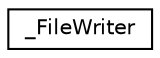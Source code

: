 digraph "Graphical Class Hierarchy"
{
 // LATEX_PDF_SIZE
  edge [fontname="Helvetica",fontsize="10",labelfontname="Helvetica",labelfontsize="10"];
  node [fontname="Helvetica",fontsize="10",shape=record];
  rankdir="LR";
  Node0 [label="_FileWriter",height=0.2,width=0.4,color="black", fillcolor="white", style="filled",URL="$d7/dca/struct__FileWriter.html",tooltip=" "];
}
